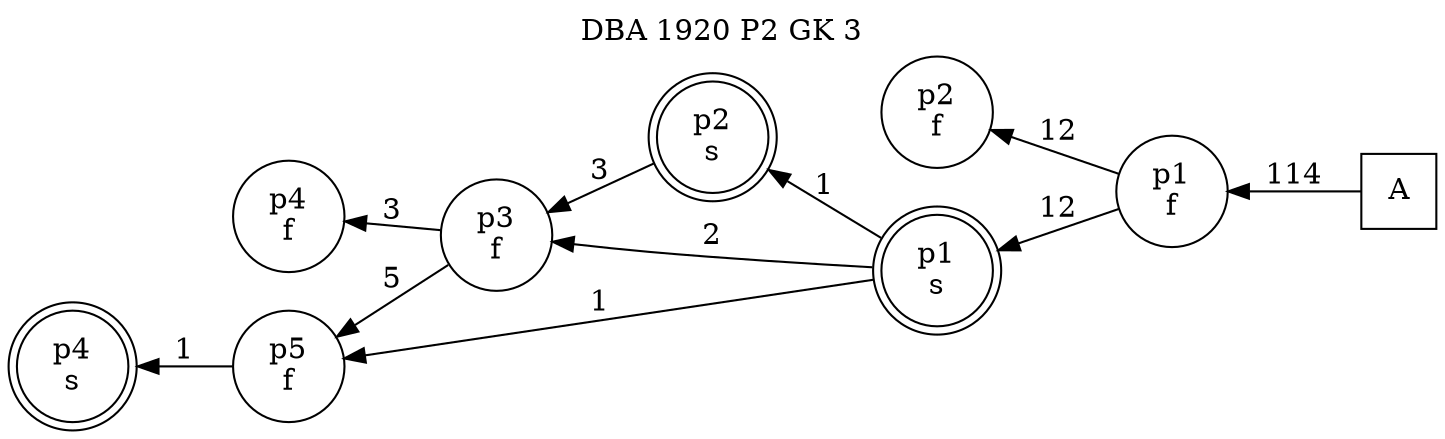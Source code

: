 digraph DBA_1920_P2_GK_3_GOOD {
labelloc="tl"
label= " DBA 1920 P2 GK 3 "
rankdir="RL";
graph [ size=" 10 , 10 !"]

"A" [shape="square" label="A"]
"p1_f" [shape="circle" label="p1
f"]
"p2_f" [shape="circle" label="p2
f"]
"p1_s" [shape="doublecircle" label="p1
s"]
"p2_s" [shape="doublecircle" label="p2
s"]
"p3_f" [shape="circle" label="p3
f"]
"p4_f" [shape="circle" label="p4
f"]
"p5_f" [shape="circle" label="p5
f"]
"p4_s" [shape="doublecircle" label="p4
s"]
"A" -> "p1_f" [ label=114]
"p1_f" -> "p2_f" [ label=12]
"p1_f" -> "p1_s" [ label=12]
"p1_s" -> "p2_s" [ label=1]
"p1_s" -> "p3_f" [ label=2]
"p1_s" -> "p5_f" [ label=1]
"p2_s" -> "p3_f" [ label=3]
"p3_f" -> "p4_f" [ label=3]
"p3_f" -> "p5_f" [ label=5]
"p5_f" -> "p4_s" [ label=1]
}

